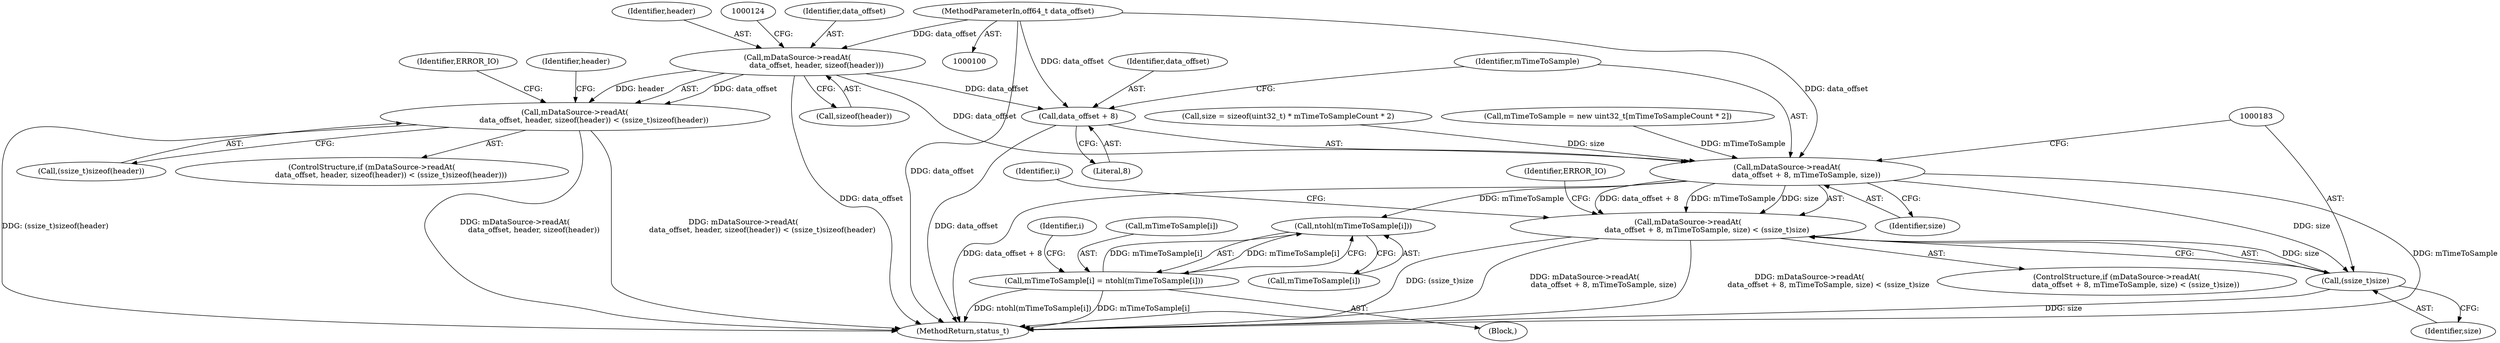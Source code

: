 digraph "0_Android_edd4a76eb4747bd19ed122df46fa46b452c12a0d_1@API" {
"1000118" [label="(Call,mDataSource->readAt(\n                data_offset, header, sizeof(header)))"];
"1000101" [label="(MethodParameterIn,off64_t data_offset)"];
"1000117" [label="(Call,mDataSource->readAt(\n                data_offset, header, sizeof(header)) < (ssize_t)sizeof(header))"];
"1000176" [label="(Call,mDataSource->readAt(\n                data_offset + 8, mTimeToSample, size))"];
"1000175" [label="(Call,mDataSource->readAt(\n                data_offset + 8, mTimeToSample, size) < (ssize_t)size)"];
"1000182" [label="(Call,(ssize_t)size)"];
"1000205" [label="(Call,ntohl(mTimeToSample[i]))"];
"1000201" [label="(Call,mTimeToSample[i] = ntohl(mTimeToSample[i]))"];
"1000177" [label="(Call,data_offset + 8)"];
"1000116" [label="(ControlStructure,if (mDataSource->readAt(\n                data_offset, header, sizeof(header)) < (ssize_t)sizeof(header)))"];
"1000200" [label="(Block,)"];
"1000201" [label="(Call,mTimeToSample[i] = ntohl(mTimeToSample[i]))"];
"1000181" [label="(Identifier,size)"];
"1000179" [label="(Literal,8)"];
"1000178" [label="(Identifier,data_offset)"];
"1000184" [label="(Identifier,size)"];
"1000118" [label="(Call,mDataSource->readAt(\n                data_offset, header, sizeof(header)))"];
"1000129" [label="(Identifier,ERROR_IO)"];
"1000191" [label="(Identifier,i)"];
"1000206" [label="(Call,mTimeToSample[i])"];
"1000180" [label="(Identifier,mTimeToSample)"];
"1000187" [label="(Identifier,ERROR_IO)"];
"1000119" [label="(Identifier,data_offset)"];
"1000205" [label="(Call,ntohl(mTimeToSample[i]))"];
"1000199" [label="(Identifier,i)"];
"1000202" [label="(Call,mTimeToSample[i])"];
"1000176" [label="(Call,mDataSource->readAt(\n                data_offset + 8, mTimeToSample, size))"];
"1000133" [label="(Identifier,header)"];
"1000166" [label="(Call,size = sizeof(uint32_t) * mTimeToSampleCount * 2)"];
"1000182" [label="(Call,(ssize_t)size)"];
"1000101" [label="(MethodParameterIn,off64_t data_offset)"];
"1000117" [label="(Call,mDataSource->readAt(\n                data_offset, header, sizeof(header)) < (ssize_t)sizeof(header))"];
"1000123" [label="(Call,(ssize_t)sizeof(header))"];
"1000174" [label="(ControlStructure,if (mDataSource->readAt(\n                data_offset + 8, mTimeToSample, size) < (ssize_t)size))"];
"1000211" [label="(MethodReturn,status_t)"];
"1000177" [label="(Call,data_offset + 8)"];
"1000121" [label="(Call,sizeof(header))"];
"1000175" [label="(Call,mDataSource->readAt(\n                data_offset + 8, mTimeToSample, size) < (ssize_t)size)"];
"1000161" [label="(Call,mTimeToSample = new uint32_t[mTimeToSampleCount * 2])"];
"1000120" [label="(Identifier,header)"];
"1000118" -> "1000117"  [label="AST: "];
"1000118" -> "1000121"  [label="CFG: "];
"1000119" -> "1000118"  [label="AST: "];
"1000120" -> "1000118"  [label="AST: "];
"1000121" -> "1000118"  [label="AST: "];
"1000124" -> "1000118"  [label="CFG: "];
"1000118" -> "1000211"  [label="DDG: data_offset"];
"1000118" -> "1000117"  [label="DDG: data_offset"];
"1000118" -> "1000117"  [label="DDG: header"];
"1000101" -> "1000118"  [label="DDG: data_offset"];
"1000118" -> "1000176"  [label="DDG: data_offset"];
"1000118" -> "1000177"  [label="DDG: data_offset"];
"1000101" -> "1000100"  [label="AST: "];
"1000101" -> "1000211"  [label="DDG: data_offset"];
"1000101" -> "1000176"  [label="DDG: data_offset"];
"1000101" -> "1000177"  [label="DDG: data_offset"];
"1000117" -> "1000116"  [label="AST: "];
"1000117" -> "1000123"  [label="CFG: "];
"1000123" -> "1000117"  [label="AST: "];
"1000129" -> "1000117"  [label="CFG: "];
"1000133" -> "1000117"  [label="CFG: "];
"1000117" -> "1000211"  [label="DDG: mDataSource->readAt(\n                data_offset, header, sizeof(header))"];
"1000117" -> "1000211"  [label="DDG: mDataSource->readAt(\n                data_offset, header, sizeof(header)) < (ssize_t)sizeof(header)"];
"1000117" -> "1000211"  [label="DDG: (ssize_t)sizeof(header)"];
"1000176" -> "1000175"  [label="AST: "];
"1000176" -> "1000181"  [label="CFG: "];
"1000177" -> "1000176"  [label="AST: "];
"1000180" -> "1000176"  [label="AST: "];
"1000181" -> "1000176"  [label="AST: "];
"1000183" -> "1000176"  [label="CFG: "];
"1000176" -> "1000211"  [label="DDG: mTimeToSample"];
"1000176" -> "1000211"  [label="DDG: data_offset + 8"];
"1000176" -> "1000175"  [label="DDG: data_offset + 8"];
"1000176" -> "1000175"  [label="DDG: mTimeToSample"];
"1000176" -> "1000175"  [label="DDG: size"];
"1000161" -> "1000176"  [label="DDG: mTimeToSample"];
"1000166" -> "1000176"  [label="DDG: size"];
"1000176" -> "1000182"  [label="DDG: size"];
"1000176" -> "1000205"  [label="DDG: mTimeToSample"];
"1000175" -> "1000174"  [label="AST: "];
"1000175" -> "1000182"  [label="CFG: "];
"1000182" -> "1000175"  [label="AST: "];
"1000187" -> "1000175"  [label="CFG: "];
"1000191" -> "1000175"  [label="CFG: "];
"1000175" -> "1000211"  [label="DDG: (ssize_t)size"];
"1000175" -> "1000211"  [label="DDG: mDataSource->readAt(\n                data_offset + 8, mTimeToSample, size)"];
"1000175" -> "1000211"  [label="DDG: mDataSource->readAt(\n                data_offset + 8, mTimeToSample, size) < (ssize_t)size"];
"1000182" -> "1000175"  [label="DDG: size"];
"1000182" -> "1000184"  [label="CFG: "];
"1000183" -> "1000182"  [label="AST: "];
"1000184" -> "1000182"  [label="AST: "];
"1000182" -> "1000211"  [label="DDG: size"];
"1000205" -> "1000201"  [label="AST: "];
"1000205" -> "1000206"  [label="CFG: "];
"1000206" -> "1000205"  [label="AST: "];
"1000201" -> "1000205"  [label="CFG: "];
"1000205" -> "1000201"  [label="DDG: mTimeToSample[i]"];
"1000201" -> "1000205"  [label="DDG: mTimeToSample[i]"];
"1000201" -> "1000200"  [label="AST: "];
"1000202" -> "1000201"  [label="AST: "];
"1000199" -> "1000201"  [label="CFG: "];
"1000201" -> "1000211"  [label="DDG: ntohl(mTimeToSample[i])"];
"1000201" -> "1000211"  [label="DDG: mTimeToSample[i]"];
"1000177" -> "1000179"  [label="CFG: "];
"1000178" -> "1000177"  [label="AST: "];
"1000179" -> "1000177"  [label="AST: "];
"1000180" -> "1000177"  [label="CFG: "];
"1000177" -> "1000211"  [label="DDG: data_offset"];
}
